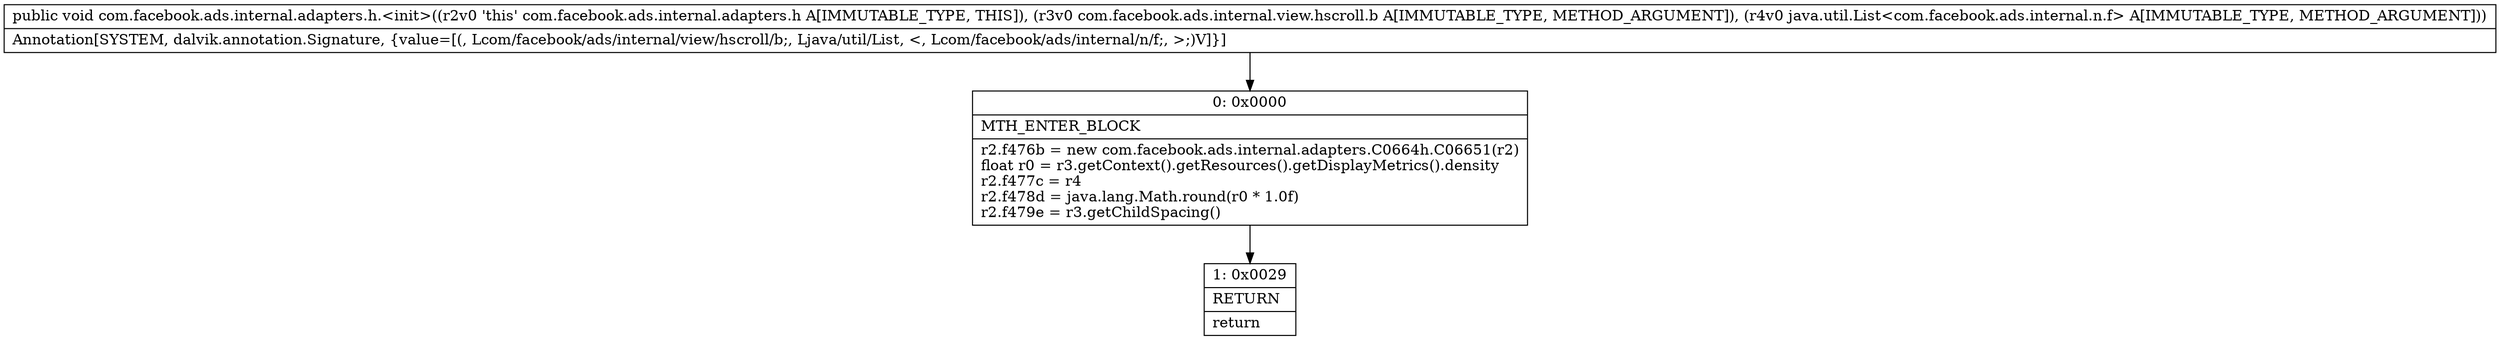 digraph "CFG forcom.facebook.ads.internal.adapters.h.\<init\>(Lcom\/facebook\/ads\/internal\/view\/hscroll\/b;Ljava\/util\/List;)V" {
Node_0 [shape=record,label="{0\:\ 0x0000|MTH_ENTER_BLOCK\l|r2.f476b = new com.facebook.ads.internal.adapters.C0664h.C06651(r2)\lfloat r0 = r3.getContext().getResources().getDisplayMetrics().density\lr2.f477c = r4\lr2.f478d = java.lang.Math.round(r0 * 1.0f)\lr2.f479e = r3.getChildSpacing()\l}"];
Node_1 [shape=record,label="{1\:\ 0x0029|RETURN\l|return\l}"];
MethodNode[shape=record,label="{public void com.facebook.ads.internal.adapters.h.\<init\>((r2v0 'this' com.facebook.ads.internal.adapters.h A[IMMUTABLE_TYPE, THIS]), (r3v0 com.facebook.ads.internal.view.hscroll.b A[IMMUTABLE_TYPE, METHOD_ARGUMENT]), (r4v0 java.util.List\<com.facebook.ads.internal.n.f\> A[IMMUTABLE_TYPE, METHOD_ARGUMENT]))  | Annotation[SYSTEM, dalvik.annotation.Signature, \{value=[(, Lcom\/facebook\/ads\/internal\/view\/hscroll\/b;, Ljava\/util\/List, \<, Lcom\/facebook\/ads\/internal\/n\/f;, \>;)V]\}]\l}"];
MethodNode -> Node_0;
Node_0 -> Node_1;
}

